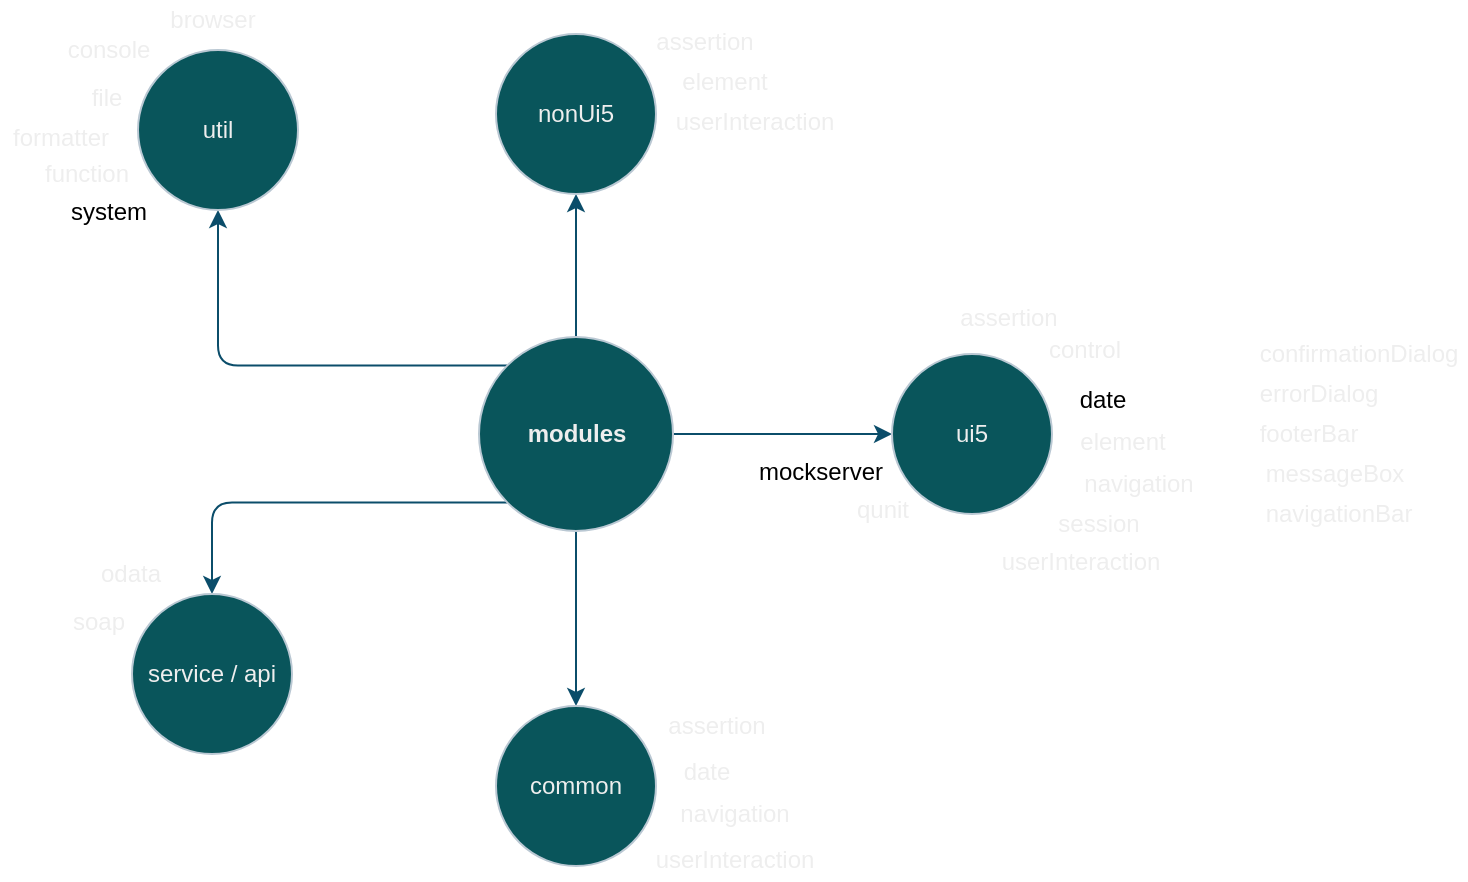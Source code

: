 <mxfile>
    <diagram id="JSFB8S6SOebOoloYSi39" name="Structure">
        <mxGraphModel dx="3032" dy="917" grid="0" gridSize="10" guides="1" tooltips="1" connect="1" arrows="1" fold="1" page="1" pageScale="1" pageWidth="850" pageHeight="1100" math="0" shadow="0">
            <root>
                <mxCell id="0"/>
                <mxCell id="1" parent="0"/>
                <mxCell id="11" value="" style="edgeStyle=orthogonalEdgeStyle;orthogonalLoop=1;jettySize=auto;html=1;strokeColor=#0B4D6A;" parent="1" source="2" target="10" edge="1">
                    <mxGeometry relative="1" as="geometry"/>
                </mxCell>
                <mxCell id="14" value="" style="edgeStyle=orthogonalEdgeStyle;orthogonalLoop=1;jettySize=auto;html=1;strokeColor=#0B4D6A;" parent="1" source="2" target="13" edge="1">
                    <mxGeometry relative="1" as="geometry"/>
                </mxCell>
                <mxCell id="16" value="" style="edgeStyle=orthogonalEdgeStyle;orthogonalLoop=1;jettySize=auto;html=1;strokeColor=#0B4D6A;" parent="1" source="2" target="15" edge="1">
                    <mxGeometry relative="1" as="geometry"/>
                </mxCell>
                <mxCell id="28" value="" style="edgeStyle=orthogonalEdgeStyle;orthogonalLoop=1;jettySize=auto;html=1;strokeColor=#0B4D6A;exitX=0;exitY=1;exitDx=0;exitDy=0;" parent="1" source="2" target="27" edge="1">
                    <mxGeometry relative="1" as="geometry"/>
                </mxCell>
                <mxCell id="50" style="edgeStyle=orthogonalEdgeStyle;orthogonalLoop=1;jettySize=auto;html=1;exitX=0;exitY=0;exitDx=0;exitDy=0;entryX=0.5;entryY=1;entryDx=0;entryDy=0;strokeColor=#0B4D6A;" parent="1" source="2" target="57" edge="1">
                    <mxGeometry relative="1" as="geometry">
                        <mxPoint x="258" y="261" as="targetPoint"/>
                    </mxGeometry>
                </mxCell>
                <mxCell id="2" value="modules" style="ellipse;whiteSpace=wrap;html=1;aspect=fixed;fontStyle=1;fillColor=#09555B;strokeColor=#BAC8D3;fontColor=#EEEEEE;" parent="1" vertex="1">
                    <mxGeometry x="339.5" y="332.5" width="97" height="97" as="geometry"/>
                </mxCell>
                <mxCell id="10" value="ui5" style="ellipse;whiteSpace=wrap;html=1;aspect=fixed;fillColor=#09555B;strokeColor=#BAC8D3;fontColor=#EEEEEE;" parent="1" vertex="1">
                    <mxGeometry x="546" y="341" width="80" height="80" as="geometry"/>
                </mxCell>
                <mxCell id="13" value="nonUi5" style="ellipse;whiteSpace=wrap;html=1;aspect=fixed;fillColor=#09555B;strokeColor=#BAC8D3;fontColor=#EEEEEE;" parent="1" vertex="1">
                    <mxGeometry x="348" y="181" width="80" height="80" as="geometry"/>
                </mxCell>
                <mxCell id="15" value="common" style="ellipse;whiteSpace=wrap;html=1;aspect=fixed;fillColor=#09555B;strokeColor=#BAC8D3;fontColor=#EEEEEE;" parent="1" vertex="1">
                    <mxGeometry x="348" y="517" width="80" height="80" as="geometry"/>
                </mxCell>
                <mxCell id="19" value="assertion" style="text;html=1;align=center;verticalAlign=middle;resizable=0;points=[];autosize=1;strokeColor=none;fontColor=#EEEEEE;" parent="1" vertex="1">
                    <mxGeometry x="574" y="312.5" width="60" height="20" as="geometry"/>
                </mxCell>
                <mxCell id="21" value="element" style="text;html=1;align=center;verticalAlign=middle;resizable=0;points=[];autosize=1;strokeColor=none;fontColor=#EEEEEE;" parent="1" vertex="1">
                    <mxGeometry x="634" y="376" width="53" height="17" as="geometry"/>
                </mxCell>
                <mxCell id="22" value="element" style="text;html=1;align=center;verticalAlign=middle;resizable=0;points=[];autosize=1;strokeColor=none;fontColor=#EEEEEE;" parent="1" vertex="1">
                    <mxGeometry x="431.5" y="194.5" width="60" height="20" as="geometry"/>
                </mxCell>
                <mxCell id="23" value="assertion" style="text;html=1;align=center;verticalAlign=middle;resizable=0;points=[];autosize=1;strokeColor=none;fontColor=#EEEEEE;" parent="1" vertex="1">
                    <mxGeometry x="421.5" y="174.5" width="60" height="20" as="geometry"/>
                </mxCell>
                <mxCell id="25" value="assertion" style="text;html=1;align=center;verticalAlign=middle;resizable=0;points=[];autosize=1;strokeColor=none;fontColor=#EEEEEE;" parent="1" vertex="1">
                    <mxGeometry x="428" y="517" width="60" height="20" as="geometry"/>
                </mxCell>
                <mxCell id="27" value="service / api" style="ellipse;whiteSpace=wrap;html=1;aspect=fixed;fillColor=#09555B;strokeColor=#BAC8D3;fontColor=#EEEEEE;" parent="1" vertex="1">
                    <mxGeometry x="166" y="461" width="80" height="80" as="geometry"/>
                </mxCell>
                <mxCell id="29" value="odata" style="text;html=1;align=center;verticalAlign=middle;resizable=0;points=[];autosize=1;strokeColor=none;fontColor=#EEEEEE;" parent="1" vertex="1">
                    <mxGeometry x="140" y="441" width="50" height="20" as="geometry"/>
                </mxCell>
                <mxCell id="30" value="soap" style="text;html=1;align=center;verticalAlign=middle;resizable=0;points=[];autosize=1;strokeColor=none;fontColor=#EEEEEE;" parent="1" vertex="1">
                    <mxGeometry x="129" y="465" width="40" height="20" as="geometry"/>
                </mxCell>
                <mxCell id="33" value="formatter" style="text;html=1;align=center;verticalAlign=middle;resizable=0;points=[];autosize=1;strokeColor=none;fontColor=#EEEEEE;" parent="1" vertex="1">
                    <mxGeometry x="100" y="223" width="60" height="20" as="geometry"/>
                </mxCell>
                <mxCell id="34" value="navigation" style="text;html=1;align=center;verticalAlign=middle;resizable=0;points=[];autosize=1;strokeColor=none;fontColor=#EEEEEE;" parent="1" vertex="1">
                    <mxGeometry x="431.5" y="561" width="70" height="20" as="geometry"/>
                </mxCell>
                <mxCell id="35" value="session" style="text;html=1;align=center;verticalAlign=middle;resizable=0;points=[];autosize=1;strokeColor=none;fontColor=#EEEEEE;" parent="1" vertex="1">
                    <mxGeometry x="619" y="416" width="60" height="20" as="geometry"/>
                </mxCell>
                <mxCell id="36" value="userInteraction" style="text;html=1;align=center;verticalAlign=middle;resizable=0;points=[];autosize=1;strokeColor=none;fontColor=#EEEEEE;" parent="1" vertex="1">
                    <mxGeometry x="595" y="436" width="89" height="18" as="geometry"/>
                </mxCell>
                <mxCell id="37" value="userInteraction" style="text;html=1;align=center;verticalAlign=middle;resizable=0;points=[];autosize=1;strokeColor=none;fontColor=#EEEEEE;" parent="1" vertex="1">
                    <mxGeometry x="431.5" y="214.5" width="90" height="20" as="geometry"/>
                </mxCell>
                <mxCell id="40" value="browser" style="text;html=1;align=center;verticalAlign=middle;resizable=0;points=[];autosize=1;strokeColor=none;fontColor=#EEEEEE;" parent="1" vertex="1">
                    <mxGeometry x="176" y="164" width="60" height="20" as="geometry"/>
                </mxCell>
                <mxCell id="41" value="console" style="text;html=1;align=center;verticalAlign=middle;resizable=0;points=[];autosize=1;strokeColor=none;fontColor=#EEEEEE;" parent="1" vertex="1">
                    <mxGeometry x="124" y="179" width="60" height="20" as="geometry"/>
                </mxCell>
                <mxCell id="42" value="file" style="text;html=1;align=center;verticalAlign=middle;resizable=0;points=[];autosize=1;strokeColor=none;fontColor=#EEEEEE;" parent="1" vertex="1">
                    <mxGeometry x="140" y="204" width="25" height="17" as="geometry"/>
                </mxCell>
                <mxCell id="43" value="function" style="text;html=1;align=center;verticalAlign=middle;resizable=0;points=[];autosize=1;strokeColor=none;fontColor=#EEEEEE;" parent="1" vertex="1">
                    <mxGeometry x="113" y="241" width="60" height="20" as="geometry"/>
                </mxCell>
                <mxCell id="51" value="&lt;font&gt;date&lt;/font&gt;" style="text;html=1;align=center;verticalAlign=middle;resizable=0;points=[];autosize=1;strokeColor=none;fontColor=#EEEEEE;" parent="1" vertex="1">
                    <mxGeometry x="436.5" y="541" width="33" height="17" as="geometry"/>
                </mxCell>
                <mxCell id="53" value="navigation" style="text;html=1;align=center;verticalAlign=middle;resizable=0;points=[];autosize=1;strokeColor=none;fontColor=#EEEEEE;" parent="1" vertex="1">
                    <mxGeometry x="634" y="396" width="70" height="20" as="geometry"/>
                </mxCell>
                <mxCell id="54" value="userInteraction" style="text;html=1;align=center;verticalAlign=middle;resizable=0;points=[];autosize=1;strokeColor=none;fontColor=#EEEEEE;" parent="1" vertex="1">
                    <mxGeometry x="421.5" y="584" width="90" height="20" as="geometry"/>
                </mxCell>
                <mxCell id="55" value="date" style="text;html=1;align=center;verticalAlign=middle;resizable=0;points=[];autosize=1;strokeColor=none;" parent="1" vertex="1">
                    <mxGeometry x="634" y="355" width="33" height="18" as="geometry"/>
                </mxCell>
                <mxCell id="56" value="system" style="text;html=1;align=center;verticalAlign=middle;resizable=0;points=[];autosize=1;strokeColor=none;" parent="1" vertex="1">
                    <mxGeometry x="130" y="261" width="48" height="17" as="geometry"/>
                </mxCell>
                <mxCell id="57" value="util" style="ellipse;whiteSpace=wrap;html=1;aspect=fixed;fillColor=#09555B;strokeColor=#BAC8D3;fontColor=#EEEEEE;" parent="1" vertex="1">
                    <mxGeometry x="169" y="189" width="80" height="80" as="geometry"/>
                </mxCell>
                <mxCell id="58" value="mockserver" style="text;html=1;align=center;verticalAlign=middle;resizable=0;points=[];autosize=1;strokeColor=none;" parent="1" vertex="1">
                    <mxGeometry x="474" y="391" width="72" height="17" as="geometry"/>
                </mxCell>
                <mxCell id="59" value="qunit" style="text;html=1;align=center;verticalAlign=middle;resizable=0;points=[];autosize=1;strokeColor=none;fontColor=#EEEEEE;" vertex="1" parent="1">
                    <mxGeometry x="523" y="410" width="36" height="17" as="geometry"/>
                </mxCell>
                <mxCell id="60" value="confirmationDialog" style="text;html=1;align=center;verticalAlign=middle;resizable=0;points=[];autosize=1;strokeColor=none;fontColor=#EEEEEE;" vertex="1" parent="1">
                    <mxGeometry x="724" y="332.5" width="109" height="17" as="geometry"/>
                </mxCell>
                <mxCell id="61" value="control" style="text;html=1;align=center;verticalAlign=middle;resizable=0;points=[];autosize=1;strokeColor=none;fontColor=#EEEEEE;" vertex="1" parent="1">
                    <mxGeometry x="619" y="330" width="46" height="17" as="geometry"/>
                </mxCell>
                <mxCell id="64" value="errorDialog" style="text;html=1;align=center;verticalAlign=middle;resizable=0;points=[];autosize=1;strokeColor=none;fontColor=#EEEEEE;" vertex="1" parent="1">
                    <mxGeometry x="724" y="352.5" width="69" height="17" as="geometry"/>
                </mxCell>
                <mxCell id="65" value="footerBar" style="text;html=1;align=center;verticalAlign=middle;resizable=0;points=[];autosize=1;strokeColor=none;fontColor=#EEEEEE;" vertex="1" parent="1">
                    <mxGeometry x="724" y="372.5" width="59" height="17" as="geometry"/>
                </mxCell>
                <mxCell id="66" value="messageBox" style="text;html=1;align=center;verticalAlign=middle;resizable=0;points=[];autosize=1;strokeColor=none;fontColor=#EEEEEE;" vertex="1" parent="1">
                    <mxGeometry x="727" y="392.5" width="79" height="17" as="geometry"/>
                </mxCell>
                <mxCell id="67" value="navigationBar" style="text;html=1;align=center;verticalAlign=middle;resizable=0;points=[];autosize=1;strokeColor=none;fontColor=#EEEEEE;" vertex="1" parent="1">
                    <mxGeometry x="727" y="412.5" width="83" height="17" as="geometry"/>
                </mxCell>
            </root>
        </mxGraphModel>
    </diagram>
</mxfile>